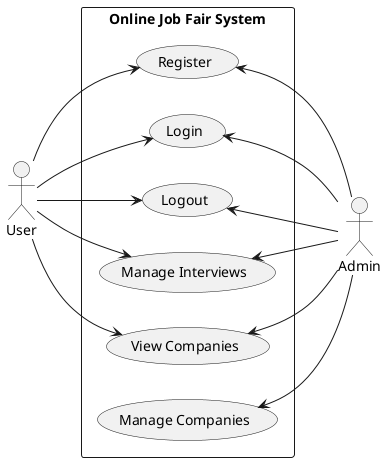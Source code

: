 @startuml OnlineJobFairUseCaseDiagram

left to right direction

actor "User" as user
actor "Admin" as admin

rectangle "Online Job Fair System" as JobFairSystem {
    usecase "Register" as register
    usecase "Login" as login
    usecase "Logout" as logout
    usecase "Manage Interviews" as manageInterviews
    usecase "View Companies" as viewCompanies
    usecase "Manage Companies" as manageCompanies

    ' usecase "View Bookings" as viewBookings
    ' usecase "Edit Bookings" as editBookings
    ' usecase "Delete Bookings" as deleteBookings
    
}

user --> register
user --> login
user --> logout
user --> manageInterviews
user --> viewCompanies


login <-- admin
register <-- admin
manageInterviews <-- admin
logout <-- admin
viewCompanies <-- admin
manageCompanies <-- admin

@enduml